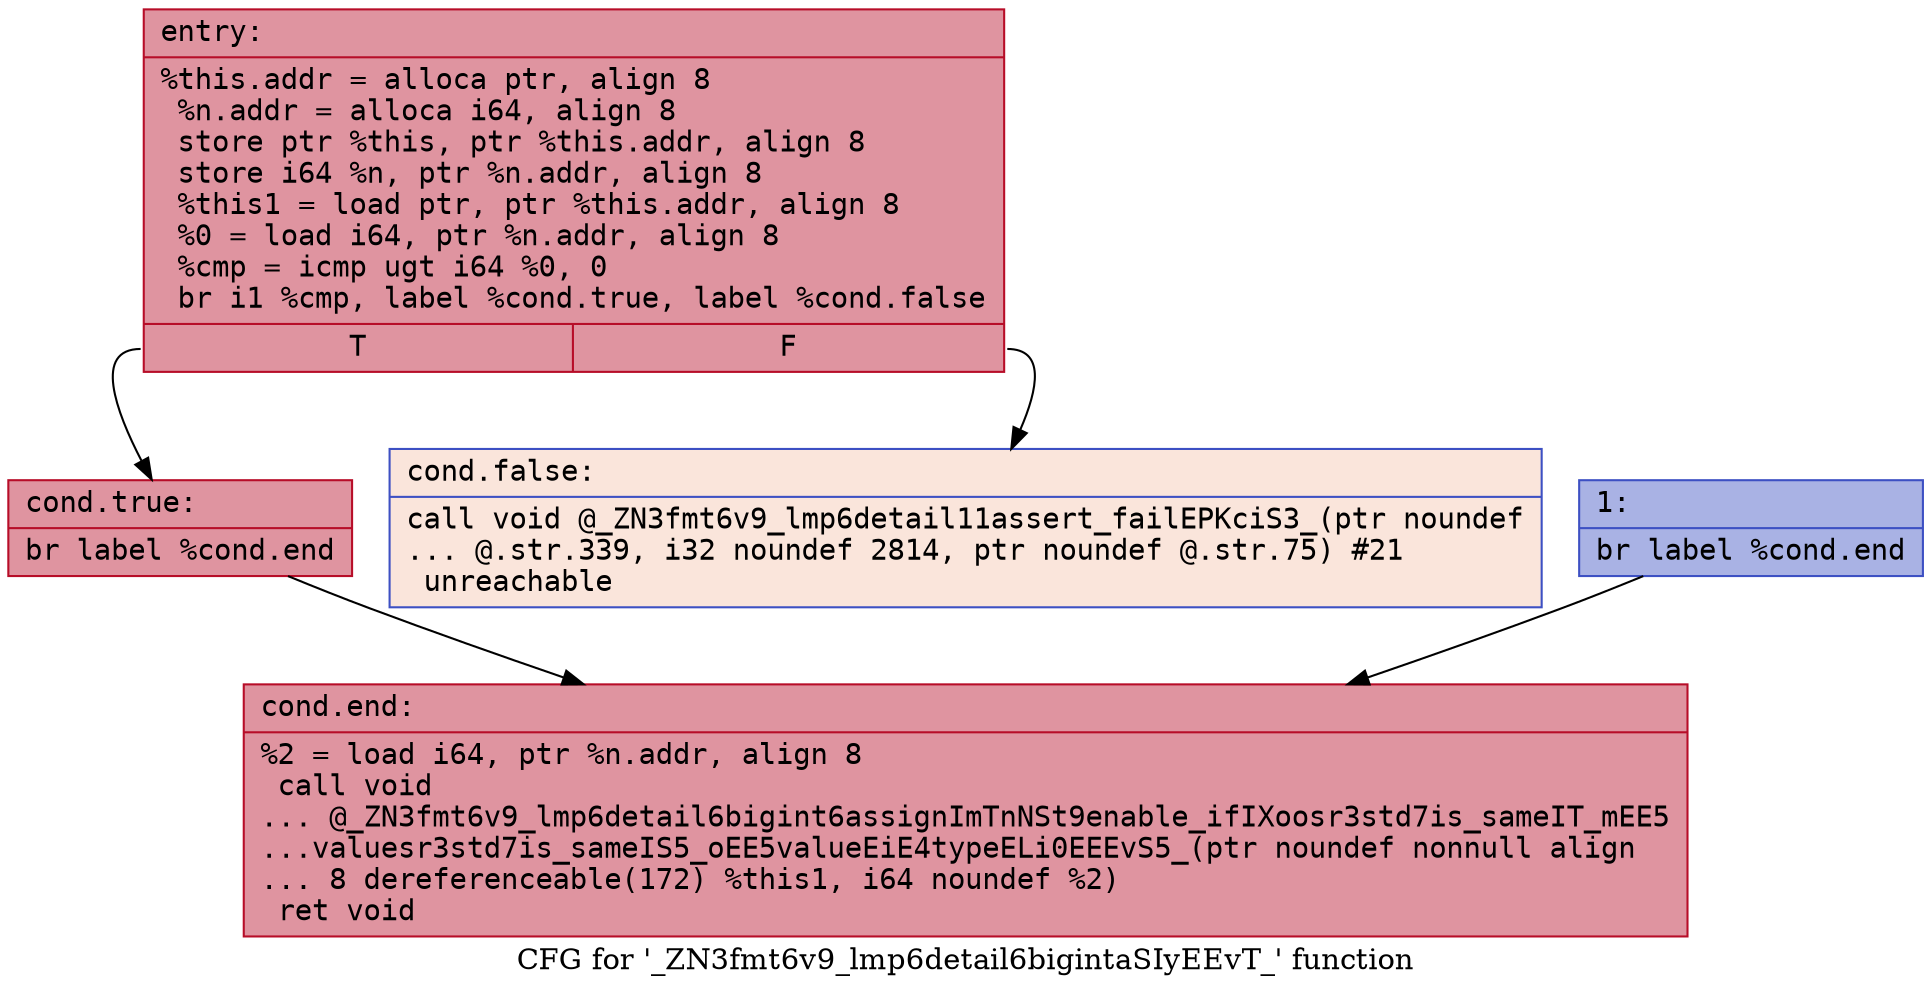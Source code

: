 digraph "CFG for '_ZN3fmt6v9_lmp6detail6bigintaSIyEEvT_' function" {
	label="CFG for '_ZN3fmt6v9_lmp6detail6bigintaSIyEEvT_' function";

	Node0x556bfec42ca0 [shape=record,color="#b70d28ff", style=filled, fillcolor="#b70d2870" fontname="Courier",label="{entry:\l|  %this.addr = alloca ptr, align 8\l  %n.addr = alloca i64, align 8\l  store ptr %this, ptr %this.addr, align 8\l  store i64 %n, ptr %n.addr, align 8\l  %this1 = load ptr, ptr %this.addr, align 8\l  %0 = load i64, ptr %n.addr, align 8\l  %cmp = icmp ugt i64 %0, 0\l  br i1 %cmp, label %cond.true, label %cond.false\l|{<s0>T|<s1>F}}"];
	Node0x556bfec42ca0:s0 -> Node0x556bfec43080[tooltip="entry -> cond.true\nProbability 100.00%" ];
	Node0x556bfec42ca0:s1 -> Node0x556bfec430d0[tooltip="entry -> cond.false\nProbability 0.00%" ];
	Node0x556bfec43080 [shape=record,color="#b70d28ff", style=filled, fillcolor="#b70d2870" fontname="Courier",label="{cond.true:\l|  br label %cond.end\l}"];
	Node0x556bfec43080 -> Node0x556bfec43260[tooltip="cond.true -> cond.end\nProbability 100.00%" ];
	Node0x556bfec430d0 [shape=record,color="#3d50c3ff", style=filled, fillcolor="#f4c5ad70" fontname="Courier",label="{cond.false:\l|  call void @_ZN3fmt6v9_lmp6detail11assert_failEPKciS3_(ptr noundef\l... @.str.339, i32 noundef 2814, ptr noundef @.str.75) #21\l  unreachable\l}"];
	Node0x556bfec43560 [shape=record,color="#3d50c3ff", style=filled, fillcolor="#3d50c370" fontname="Courier",label="{1:\l|  br label %cond.end\l}"];
	Node0x556bfec43560 -> Node0x556bfec43260[tooltip="1 -> cond.end\nProbability 100.00%" ];
	Node0x556bfec43260 [shape=record,color="#b70d28ff", style=filled, fillcolor="#b70d2870" fontname="Courier",label="{cond.end:\l|  %2 = load i64, ptr %n.addr, align 8\l  call void\l... @_ZN3fmt6v9_lmp6detail6bigint6assignImTnNSt9enable_ifIXoosr3std7is_sameIT_mEE5\l...valuesr3std7is_sameIS5_oEE5valueEiE4typeELi0EEEvS5_(ptr noundef nonnull align\l... 8 dereferenceable(172) %this1, i64 noundef %2)\l  ret void\l}"];
}
